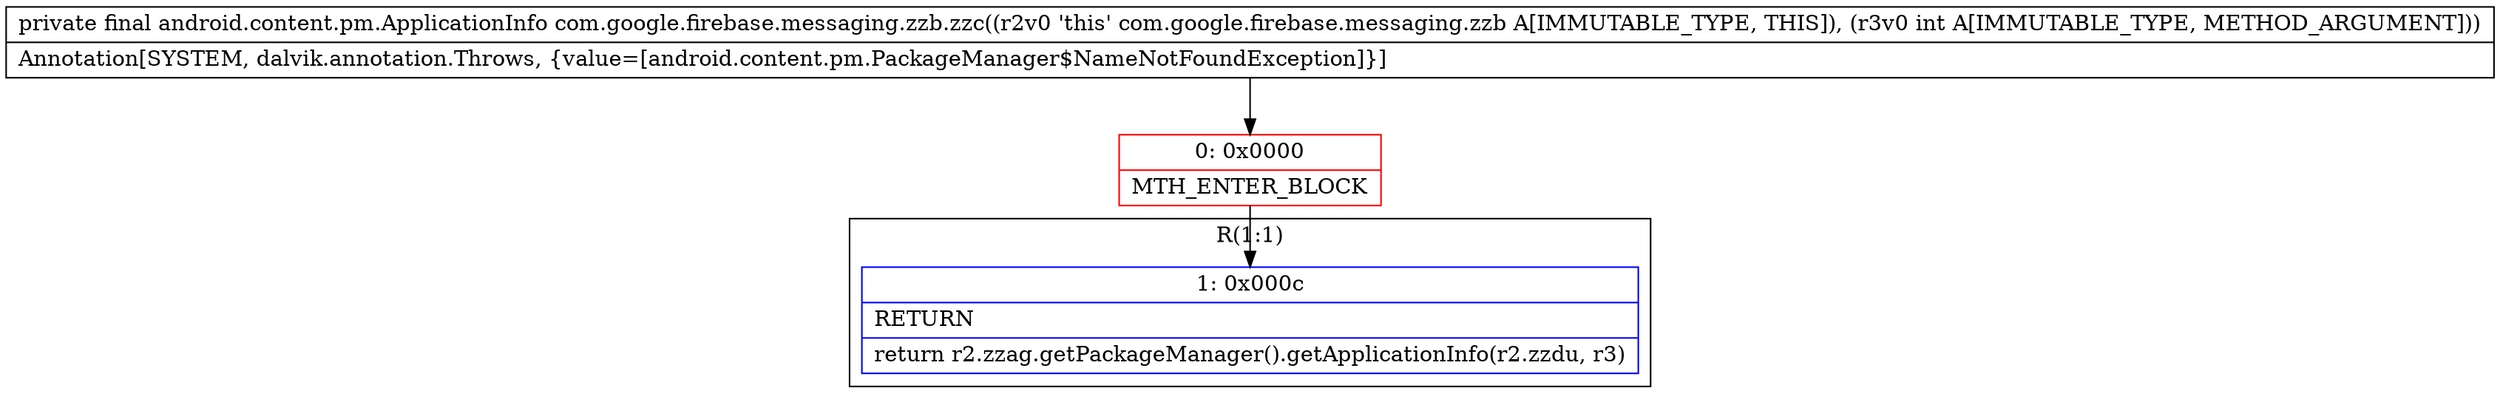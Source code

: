 digraph "CFG forcom.google.firebase.messaging.zzb.zzc(I)Landroid\/content\/pm\/ApplicationInfo;" {
subgraph cluster_Region_1716948751 {
label = "R(1:1)";
node [shape=record,color=blue];
Node_1 [shape=record,label="{1\:\ 0x000c|RETURN\l|return r2.zzag.getPackageManager().getApplicationInfo(r2.zzdu, r3)\l}"];
}
Node_0 [shape=record,color=red,label="{0\:\ 0x0000|MTH_ENTER_BLOCK\l}"];
MethodNode[shape=record,label="{private final android.content.pm.ApplicationInfo com.google.firebase.messaging.zzb.zzc((r2v0 'this' com.google.firebase.messaging.zzb A[IMMUTABLE_TYPE, THIS]), (r3v0 int A[IMMUTABLE_TYPE, METHOD_ARGUMENT]))  | Annotation[SYSTEM, dalvik.annotation.Throws, \{value=[android.content.pm.PackageManager$NameNotFoundException]\}]\l}"];
MethodNode -> Node_0;
Node_0 -> Node_1;
}

